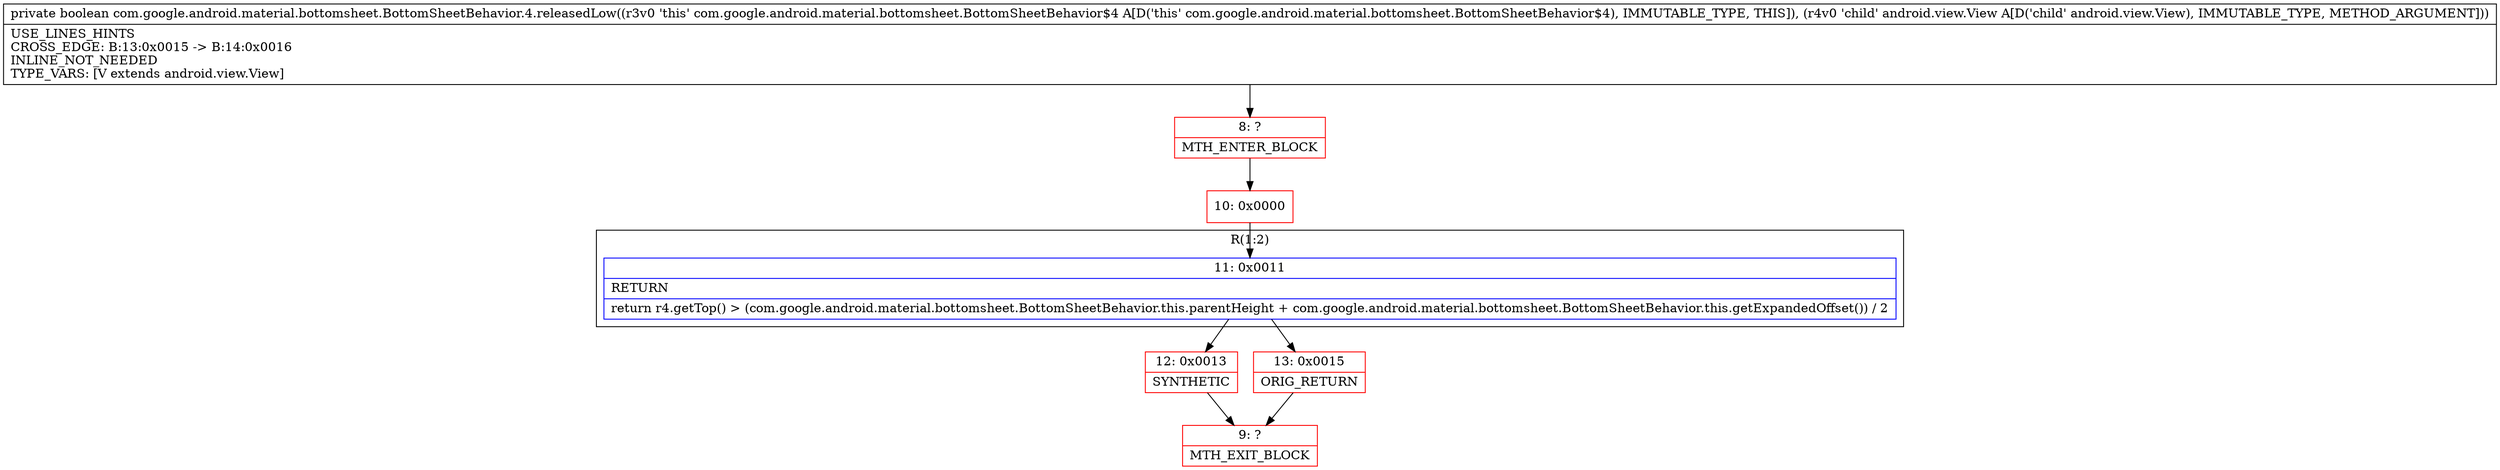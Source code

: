 digraph "CFG forcom.google.android.material.bottomsheet.BottomSheetBehavior.4.releasedLow(Landroid\/view\/View;)Z" {
subgraph cluster_Region_755683902 {
label = "R(1:2)";
node [shape=record,color=blue];
Node_11 [shape=record,label="{11\:\ 0x0011|RETURN\l|return r4.getTop() \> (com.google.android.material.bottomsheet.BottomSheetBehavior.this.parentHeight + com.google.android.material.bottomsheet.BottomSheetBehavior.this.getExpandedOffset()) \/ 2\l}"];
}
Node_8 [shape=record,color=red,label="{8\:\ ?|MTH_ENTER_BLOCK\l}"];
Node_10 [shape=record,color=red,label="{10\:\ 0x0000}"];
Node_12 [shape=record,color=red,label="{12\:\ 0x0013|SYNTHETIC\l}"];
Node_9 [shape=record,color=red,label="{9\:\ ?|MTH_EXIT_BLOCK\l}"];
Node_13 [shape=record,color=red,label="{13\:\ 0x0015|ORIG_RETURN\l}"];
MethodNode[shape=record,label="{private boolean com.google.android.material.bottomsheet.BottomSheetBehavior.4.releasedLow((r3v0 'this' com.google.android.material.bottomsheet.BottomSheetBehavior$4 A[D('this' com.google.android.material.bottomsheet.BottomSheetBehavior$4), IMMUTABLE_TYPE, THIS]), (r4v0 'child' android.view.View A[D('child' android.view.View), IMMUTABLE_TYPE, METHOD_ARGUMENT]))  | USE_LINES_HINTS\lCROSS_EDGE: B:13:0x0015 \-\> B:14:0x0016\lINLINE_NOT_NEEDED\lTYPE_VARS: [V extends android.view.View]\l}"];
MethodNode -> Node_8;Node_11 -> Node_12;
Node_11 -> Node_13;
Node_8 -> Node_10;
Node_10 -> Node_11;
Node_12 -> Node_9;
Node_13 -> Node_9;
}

